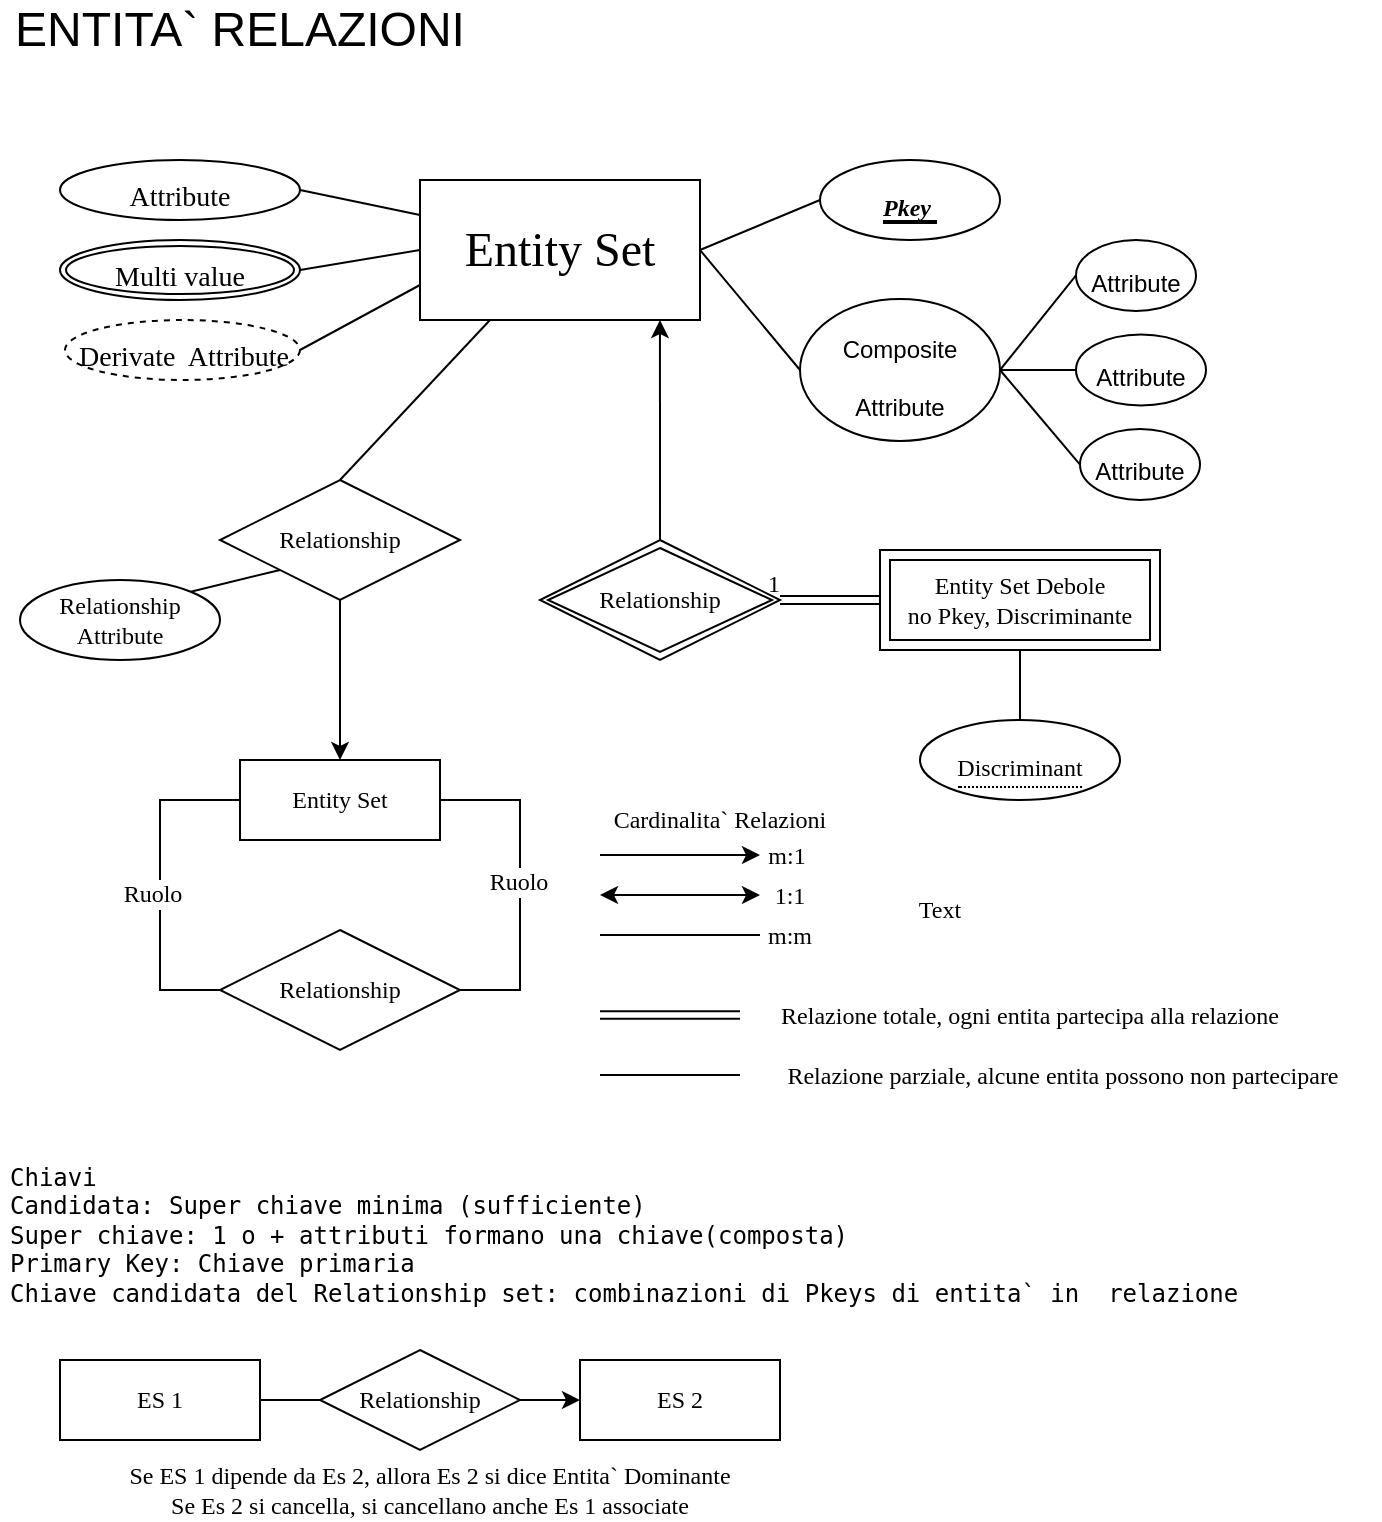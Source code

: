 <mxfile version="20.4.1" type="github">
  <diagram name="Page-1" id="e56a1550-8fbb-45ad-956c-1786394a9013">
    <mxGraphModel dx="1580" dy="962" grid="1" gridSize="10" guides="1" tooltips="1" connect="1" arrows="1" fold="1" page="1" pageScale="1" pageWidth="1100" pageHeight="850" background="none" math="0" shadow="0">
      <root>
        <mxCell id="0" />
        <mxCell id="1" parent="0" />
        <mxCell id="l3FVeVEMqfz4vubW2B3G-11" value="&lt;font face=&quot;Lucida Console&quot; style=&quot;font-size: 14px;&quot;&gt;Derivate&amp;nbsp; Attribute&lt;/font&gt;" style="ellipse;whiteSpace=wrap;html=1;align=center;dashed=1;fontSize=24;" vertex="1" parent="1">
          <mxGeometry x="42.5" y="160" width="117.5" height="30" as="geometry" />
        </mxCell>
        <mxCell id="l3FVeVEMqfz4vubW2B3G-2" value="&lt;font style=&quot;font-size: 24px;&quot;&gt;ENTITA` RELAZIONI&lt;/font&gt;" style="text;html=1;strokeColor=none;fillColor=none;align=center;verticalAlign=middle;whiteSpace=wrap;rounded=0;" vertex="1" parent="1">
          <mxGeometry x="10" width="240" height="30" as="geometry" />
        </mxCell>
        <mxCell id="l3FVeVEMqfz4vubW2B3G-5" value="&lt;font face=&quot;Verdana&quot;&gt;Entity Set&lt;/font&gt;" style="whiteSpace=wrap;html=1;align=center;fontSize=24;" vertex="1" parent="1">
          <mxGeometry x="220" y="90" width="140" height="70" as="geometry" />
        </mxCell>
        <mxCell id="l3FVeVEMqfz4vubW2B3G-12" value="&lt;font face=&quot;Lucida Console&quot; style=&quot;font-size: 14px;&quot;&gt;Multi value&lt;/font&gt;" style="ellipse;shape=doubleEllipse;margin=3;whiteSpace=wrap;html=1;align=center;fontSize=24;" vertex="1" parent="1">
          <mxGeometry x="40" y="120" width="120" height="30" as="geometry" />
        </mxCell>
        <mxCell id="l3FVeVEMqfz4vubW2B3G-13" value="&lt;font face=&quot;Lucida Console&quot; style=&quot;font-size: 14px;&quot;&gt;Attribute&lt;/font&gt;" style="ellipse;whiteSpace=wrap;html=1;align=center;fontSize=24;" vertex="1" parent="1">
          <mxGeometry x="40" y="80" width="120" height="30" as="geometry" />
        </mxCell>
        <mxCell id="l3FVeVEMqfz4vubW2B3G-36" value="" style="group" vertex="1" connectable="0" parent="1">
          <mxGeometry x="410" y="120" width="203" height="130" as="geometry" />
        </mxCell>
        <mxCell id="l3FVeVEMqfz4vubW2B3G-6" value="&lt;font style=&quot;font-size: 12px;&quot;&gt;Composite&lt;br&gt;Attribute&lt;/font&gt;" style="ellipse;whiteSpace=wrap;html=1;align=center;fontSize=24;movable=1;resizable=1;rotatable=1;deletable=1;editable=1;connectable=1;" vertex="1" parent="l3FVeVEMqfz4vubW2B3G-36">
          <mxGeometry y="29.545" width="100" height="70.909" as="geometry" />
        </mxCell>
        <mxCell id="l3FVeVEMqfz4vubW2B3G-14" value="&lt;font style=&quot;font-size: 12px;&quot;&gt;Attribute&lt;/font&gt;" style="ellipse;whiteSpace=wrap;html=1;align=center;fontSize=24;movable=1;resizable=1;rotatable=1;deletable=1;editable=1;connectable=1;" vertex="1" parent="l3FVeVEMqfz4vubW2B3G-36">
          <mxGeometry x="140" y="94.545" width="60" height="35.455" as="geometry" />
        </mxCell>
        <mxCell id="l3FVeVEMqfz4vubW2B3G-15" value="&lt;font style=&quot;font-size: 12px;&quot;&gt;Attribute&lt;/font&gt;" style="ellipse;whiteSpace=wrap;html=1;align=center;fontSize=24;movable=1;resizable=1;rotatable=1;deletable=1;editable=1;connectable=1;" vertex="1" parent="l3FVeVEMqfz4vubW2B3G-36">
          <mxGeometry x="138" y="47.273" width="65" height="35.455" as="geometry" />
        </mxCell>
        <mxCell id="l3FVeVEMqfz4vubW2B3G-16" value="&lt;font style=&quot;font-size: 12px;&quot;&gt;Attribute&lt;/font&gt;" style="ellipse;whiteSpace=wrap;html=1;align=center;fontSize=24;movable=1;resizable=1;rotatable=1;deletable=1;editable=1;connectable=1;" vertex="1" parent="l3FVeVEMqfz4vubW2B3G-36">
          <mxGeometry x="138" width="60" height="35.455" as="geometry" />
        </mxCell>
        <mxCell id="l3FVeVEMqfz4vubW2B3G-18" value="" style="endArrow=none;html=1;rounded=0;fontSize=24;entryX=0;entryY=0.5;entryDx=0;entryDy=0;movable=1;resizable=1;rotatable=1;deletable=1;editable=1;connectable=1;exitX=1;exitY=0.5;exitDx=0;exitDy=0;" edge="1" parent="l3FVeVEMqfz4vubW2B3G-36" source="l3FVeVEMqfz4vubW2B3G-6" target="l3FVeVEMqfz4vubW2B3G-16">
          <mxGeometry relative="1" as="geometry">
            <mxPoint x="120" y="65" as="sourcePoint" />
            <mxPoint x="220" y="260" as="targetPoint" />
          </mxGeometry>
        </mxCell>
        <mxCell id="l3FVeVEMqfz4vubW2B3G-19" value="" style="endArrow=none;html=1;rounded=0;fontSize=24;entryX=0;entryY=0.5;entryDx=0;entryDy=0;movable=1;resizable=1;rotatable=1;deletable=1;editable=1;connectable=1;exitX=1;exitY=0.5;exitDx=0;exitDy=0;" edge="1" parent="l3FVeVEMqfz4vubW2B3G-36" source="l3FVeVEMqfz4vubW2B3G-6" target="l3FVeVEMqfz4vubW2B3G-14">
          <mxGeometry relative="1" as="geometry">
            <mxPoint x="80" y="70.909" as="sourcePoint" />
            <mxPoint x="170" y="212.727" as="targetPoint" />
          </mxGeometry>
        </mxCell>
        <mxCell id="l3FVeVEMqfz4vubW2B3G-22" value="" style="endArrow=none;html=1;rounded=0;fontSize=24;entryX=0;entryY=0.5;entryDx=0;entryDy=0;movable=1;resizable=1;rotatable=1;deletable=1;editable=1;connectable=1;" edge="1" parent="l3FVeVEMqfz4vubW2B3G-36" source="l3FVeVEMqfz4vubW2B3G-6" target="l3FVeVEMqfz4vubW2B3G-15">
          <mxGeometry relative="1" as="geometry">
            <mxPoint x="120" y="70.909" as="sourcePoint" />
            <mxPoint x="220" y="260" as="targetPoint" />
            <Array as="points" />
          </mxGeometry>
        </mxCell>
        <mxCell id="l3FVeVEMqfz4vubW2B3G-40" value="" style="endArrow=none;html=1;rounded=0;fontFamily=Verdana;fontSize=12;exitX=1;exitY=0.5;exitDx=0;exitDy=0;entryX=0;entryY=0.25;entryDx=0;entryDy=0;" edge="1" parent="1" source="l3FVeVEMqfz4vubW2B3G-13" target="l3FVeVEMqfz4vubW2B3G-5">
          <mxGeometry relative="1" as="geometry">
            <mxPoint x="330" y="220" as="sourcePoint" />
            <mxPoint x="280" y="290" as="targetPoint" />
          </mxGeometry>
        </mxCell>
        <mxCell id="l3FVeVEMqfz4vubW2B3G-41" value="" style="endArrow=none;html=1;rounded=0;fontFamily=Verdana;fontSize=12;exitX=1;exitY=0.5;exitDx=0;exitDy=0;entryX=0;entryY=0.5;entryDx=0;entryDy=0;" edge="1" parent="1" source="l3FVeVEMqfz4vubW2B3G-12" target="l3FVeVEMqfz4vubW2B3G-5">
          <mxGeometry relative="1" as="geometry">
            <mxPoint x="330" y="220" as="sourcePoint" />
            <mxPoint x="490" y="220" as="targetPoint" />
          </mxGeometry>
        </mxCell>
        <mxCell id="l3FVeVEMqfz4vubW2B3G-42" value="" style="endArrow=none;html=1;rounded=0;fontFamily=Verdana;fontSize=12;exitX=1;exitY=0.5;exitDx=0;exitDy=0;entryX=0;entryY=0.75;entryDx=0;entryDy=0;" edge="1" parent="1" source="l3FVeVEMqfz4vubW2B3G-11" target="l3FVeVEMqfz4vubW2B3G-5">
          <mxGeometry relative="1" as="geometry">
            <mxPoint x="330" y="220" as="sourcePoint" />
            <mxPoint x="490" y="220" as="targetPoint" />
          </mxGeometry>
        </mxCell>
        <mxCell id="l3FVeVEMqfz4vubW2B3G-43" value="" style="endArrow=none;html=1;rounded=0;fontFamily=Verdana;fontSize=12;exitX=1;exitY=0.5;exitDx=0;exitDy=0;entryX=0;entryY=0.5;entryDx=0;entryDy=0;" edge="1" parent="1" source="l3FVeVEMqfz4vubW2B3G-5" target="l3FVeVEMqfz4vubW2B3G-6">
          <mxGeometry relative="1" as="geometry">
            <mxPoint x="330" y="220" as="sourcePoint" />
            <mxPoint x="490" y="220" as="targetPoint" />
          </mxGeometry>
        </mxCell>
        <mxCell id="l3FVeVEMqfz4vubW2B3G-44" value="" style="endArrow=none;html=1;rounded=0;fontFamily=Verdana;fontSize=12;exitX=1;exitY=0.5;exitDx=0;exitDy=0;entryX=0;entryY=0.5;entryDx=0;entryDy=0;" edge="1" parent="1" source="l3FVeVEMqfz4vubW2B3G-5" target="l3FVeVEMqfz4vubW2B3G-7">
          <mxGeometry relative="1" as="geometry">
            <mxPoint x="330" y="220" as="sourcePoint" />
            <mxPoint x="490" y="220" as="targetPoint" />
          </mxGeometry>
        </mxCell>
        <mxCell id="l3FVeVEMqfz4vubW2B3G-7" value="&lt;font face=&quot;Verdana&quot; style=&quot;font-size: 12px;&quot;&gt;&lt;b style=&quot;&quot;&gt;&lt;i style=&quot;&quot;&gt;Pkey&amp;nbsp;&lt;/i&gt;&lt;/b&gt;&lt;/font&gt;" style="ellipse;whiteSpace=wrap;html=1;align=center;fontStyle=4;fontSize=24;" vertex="1" parent="1">
          <mxGeometry x="420" y="80" width="90" height="40" as="geometry" />
        </mxCell>
        <mxCell id="l3FVeVEMqfz4vubW2B3G-73" value="" style="endArrow=none;html=1;rounded=0;fontFamily=Verdana;fontSize=12;exitX=0.25;exitY=1;exitDx=0;exitDy=0;entryX=0.5;entryY=0;entryDx=0;entryDy=0;" edge="1" parent="1" source="l3FVeVEMqfz4vubW2B3G-5" target="l3FVeVEMqfz4vubW2B3G-48">
          <mxGeometry relative="1" as="geometry">
            <mxPoint x="280" y="270" as="sourcePoint" />
            <mxPoint x="440" y="270" as="targetPoint" />
          </mxGeometry>
        </mxCell>
        <mxCell id="l3FVeVEMqfz4vubW2B3G-89" value="" style="group" vertex="1" connectable="0" parent="1">
          <mxGeometry x="330" y="450" width="370" height="102.5" as="geometry" />
        </mxCell>
        <mxCell id="l3FVeVEMqfz4vubW2B3G-78" value="" style="endArrow=classic;html=1;rounded=0;fontFamily=Verdana;fontSize=12;entryX=0;entryY=0.5;entryDx=0;entryDy=0;movable=1;resizable=1;rotatable=1;deletable=1;editable=1;connectable=1;" edge="1" parent="l3FVeVEMqfz4vubW2B3G-89" target="l3FVeVEMqfz4vubW2B3G-79">
          <mxGeometry width="50" height="50" relative="1" as="geometry">
            <mxPoint x="-20" y="-22.5" as="sourcePoint" />
            <mxPoint x="80" y="-12.5" as="targetPoint" />
          </mxGeometry>
        </mxCell>
        <mxCell id="l3FVeVEMqfz4vubW2B3G-79" value="m:1&amp;nbsp;" style="text;html=1;strokeColor=none;fillColor=none;align=center;verticalAlign=middle;whiteSpace=wrap;rounded=0;fontFamily=Verdana;fontSize=12;movable=1;resizable=1;rotatable=1;deletable=1;editable=1;connectable=1;" vertex="1" parent="l3FVeVEMqfz4vubW2B3G-89">
          <mxGeometry x="60" y="-30" width="30" height="15" as="geometry" />
        </mxCell>
        <mxCell id="l3FVeVEMqfz4vubW2B3G-80" value="" style="endArrow=classic;startArrow=classic;html=1;rounded=0;fontFamily=Verdana;fontSize=12;entryX=0;entryY=0.5;entryDx=0;entryDy=0;movable=1;resizable=1;rotatable=1;deletable=1;editable=1;connectable=1;" edge="1" parent="l3FVeVEMqfz4vubW2B3G-89" target="l3FVeVEMqfz4vubW2B3G-81">
          <mxGeometry width="50" height="50" relative="1" as="geometry">
            <mxPoint x="-20" y="-2.5" as="sourcePoint" />
            <mxPoint x="50" y="17.5" as="targetPoint" />
            <Array as="points" />
          </mxGeometry>
        </mxCell>
        <mxCell id="l3FVeVEMqfz4vubW2B3G-81" value="1:1" style="text;html=1;strokeColor=none;fillColor=none;align=center;verticalAlign=middle;whiteSpace=wrap;rounded=0;fontFamily=Verdana;fontSize=12;movable=1;resizable=1;rotatable=1;deletable=1;editable=1;connectable=1;" vertex="1" parent="l3FVeVEMqfz4vubW2B3G-89">
          <mxGeometry x="60" y="-12.5" width="30" height="20" as="geometry" />
        </mxCell>
        <mxCell id="l3FVeVEMqfz4vubW2B3G-82" value="" style="endArrow=none;html=1;rounded=0;fontFamily=Verdana;fontSize=12;entryX=0;entryY=0.5;entryDx=0;entryDy=0;movable=1;resizable=1;rotatable=1;deletable=1;editable=1;connectable=1;" edge="1" parent="l3FVeVEMqfz4vubW2B3G-89" target="l3FVeVEMqfz4vubW2B3G-83">
          <mxGeometry width="50" height="50" relative="1" as="geometry">
            <mxPoint x="-20" y="17.5" as="sourcePoint" />
            <mxPoint x="50" y="47.5" as="targetPoint" />
          </mxGeometry>
        </mxCell>
        <mxCell id="l3FVeVEMqfz4vubW2B3G-83" value="m:m" style="text;html=1;strokeColor=none;fillColor=none;align=center;verticalAlign=middle;whiteSpace=wrap;rounded=0;fontFamily=Verdana;fontSize=12;movable=1;resizable=1;rotatable=1;deletable=1;editable=1;connectable=1;" vertex="1" parent="l3FVeVEMqfz4vubW2B3G-89">
          <mxGeometry x="60" y="7.5" width="30" height="20" as="geometry" />
        </mxCell>
        <mxCell id="l3FVeVEMqfz4vubW2B3G-85" style="edgeStyle=orthogonalEdgeStyle;rounded=0;orthogonalLoop=1;jettySize=auto;html=1;exitX=0.5;exitY=1;exitDx=0;exitDy=0;fontFamily=Verdana;fontSize=12;movable=1;resizable=1;rotatable=1;deletable=1;editable=1;connectable=1;" edge="1" parent="l3FVeVEMqfz4vubW2B3G-89" source="l3FVeVEMqfz4vubW2B3G-81" target="l3FVeVEMqfz4vubW2B3G-81">
          <mxGeometry relative="1" as="geometry" />
        </mxCell>
        <mxCell id="l3FVeVEMqfz4vubW2B3G-88" value="Cardinalita` Relazioni" style="text;html=1;strokeColor=none;fillColor=none;align=center;verticalAlign=middle;whiteSpace=wrap;rounded=0;fontFamily=Verdana;fontSize=12;movable=1;resizable=1;rotatable=1;deletable=1;editable=1;connectable=1;" vertex="1" parent="l3FVeVEMqfz4vubW2B3G-89">
          <mxGeometry x="-20" y="-50" width="120" height="20" as="geometry" />
        </mxCell>
        <mxCell id="l3FVeVEMqfz4vubW2B3G-136" value="" style="shape=link;html=1;rounded=0;fontFamily=Verdana;fontSize=12;fontColor=default;width=3.684;movable=1;resizable=1;rotatable=1;deletable=1;editable=1;connectable=1;" edge="1" parent="l3FVeVEMqfz4vubW2B3G-89" target="l3FVeVEMqfz4vubW2B3G-139">
          <mxGeometry width="100" relative="1" as="geometry">
            <mxPoint x="-20" y="57.5" as="sourcePoint" />
            <mxPoint x="80" y="57.5" as="targetPoint" />
          </mxGeometry>
        </mxCell>
        <mxCell id="l3FVeVEMqfz4vubW2B3G-138" value="" style="endArrow=none;html=1;rounded=0;fontFamily=Verdana;fontSize=12;fontColor=default;movable=1;resizable=1;rotatable=1;deletable=1;editable=1;connectable=1;" edge="1" parent="l3FVeVEMqfz4vubW2B3G-89" target="l3FVeVEMqfz4vubW2B3G-140">
          <mxGeometry width="50" height="50" relative="1" as="geometry">
            <mxPoint x="-20" y="87.5" as="sourcePoint" />
            <mxPoint x="80" y="87.5" as="targetPoint" />
          </mxGeometry>
        </mxCell>
        <mxCell id="l3FVeVEMqfz4vubW2B3G-139" value="Relazione totale, ogni entita partecipa alla relazione" style="text;html=1;strokeColor=none;fillColor=none;align=center;verticalAlign=middle;whiteSpace=wrap;rounded=0;fontFamily=Verdana;fontSize=12;fontColor=default;movable=1;resizable=1;rotatable=1;deletable=1;editable=1;connectable=1;" vertex="1" parent="l3FVeVEMqfz4vubW2B3G-89">
          <mxGeometry x="50" y="42.5" width="290" height="30" as="geometry" />
        </mxCell>
        <mxCell id="l3FVeVEMqfz4vubW2B3G-140" value="&amp;nbsp;Relazione parziale, alcune entita possono non partecipare" style="text;html=1;strokeColor=none;fillColor=none;align=center;verticalAlign=middle;whiteSpace=wrap;rounded=0;fontFamily=Verdana;fontSize=12;fontColor=default;movable=1;resizable=1;rotatable=1;deletable=1;editable=1;connectable=1;" vertex="1" parent="l3FVeVEMqfz4vubW2B3G-89">
          <mxGeometry x="50" y="72.5" width="320" height="30" as="geometry" />
        </mxCell>
        <mxCell id="l3FVeVEMqfz4vubW2B3G-108" value="" style="endArrow=classic;html=1;rounded=0;fontFamily=Verdana;fontSize=12;entryX=0.857;entryY=1;entryDx=0;entryDy=0;exitX=0.5;exitY=0;exitDx=0;exitDy=0;entryPerimeter=0;" edge="1" parent="1" source="l3FVeVEMqfz4vubW2B3G-50" target="l3FVeVEMqfz4vubW2B3G-5">
          <mxGeometry width="50" height="50" relative="1" as="geometry">
            <mxPoint x="230" y="420" as="sourcePoint" />
            <mxPoint x="280" y="370" as="targetPoint" />
          </mxGeometry>
        </mxCell>
        <mxCell id="l3FVeVEMqfz4vubW2B3G-111" value="" style="endArrow=classic;html=1;rounded=0;fontFamily=Verdana;fontSize=12;exitX=0.5;exitY=1;exitDx=0;exitDy=0;entryX=0.5;entryY=0;entryDx=0;entryDy=0;" edge="1" parent="1" source="l3FVeVEMqfz4vubW2B3G-48" target="l3FVeVEMqfz4vubW2B3G-110">
          <mxGeometry width="50" height="50" relative="1" as="geometry">
            <mxPoint x="230" y="410" as="sourcePoint" />
            <mxPoint x="280" y="370" as="targetPoint" />
          </mxGeometry>
        </mxCell>
        <mxCell id="l3FVeVEMqfz4vubW2B3G-122" value="&lt;pre&gt;&lt;span style=&quot;background-color: initial;&quot;&gt;Chiavi&lt;br&gt;&lt;/span&gt;&lt;span style=&quot;background-color: initial; font-size: 12px; font-weight: normal;&quot;&gt;Candidata: Super chiave minima (sufficiente)&lt;/span&gt;&lt;span style=&quot;background-color: initial; font-size: 12px; font-weight: normal;&quot;&gt;&lt;br&gt;&lt;/span&gt;&lt;span style=&quot;background-color: initial; font-size: 12px; font-weight: normal;&quot;&gt;Super chiave: 1 o + attributi formano una chiave(composta)&lt;br&gt;&lt;/span&gt;&lt;span style=&quot;background-color: initial; font-size: 12px; font-weight: normal;&quot;&gt;Primary Key: Chiave primaria&lt;br&gt;&lt;/span&gt;&lt;span style=&quot;background-color: initial; font-size: 12px; font-weight: normal;&quot;&gt;Chiave candidata del Relationship set: combinazioni di Pkeys di entita` in&amp;nbsp; relazione&lt;/span&gt;&lt;/pre&gt;&lt;p&gt;&lt;/p&gt;&lt;div&gt;&lt;br&gt;&lt;/div&gt;" style="text;html=1;strokeColor=none;fillColor=none;spacing=5;spacingTop=-20;whiteSpace=wrap;overflow=hidden;rounded=0;fontFamily=Verdana;fontSize=12;fontColor=default;" vertex="1" parent="1">
          <mxGeometry x="10" y="580" width="640" height="80" as="geometry" />
        </mxCell>
        <mxCell id="l3FVeVEMqfz4vubW2B3G-142" value="" style="group" vertex="1" connectable="0" parent="1">
          <mxGeometry x="20" y="240" width="220" height="90" as="geometry" />
        </mxCell>
        <mxCell id="l3FVeVEMqfz4vubW2B3G-48" value="Relationship" style="shape=rhombus;perimeter=rhombusPerimeter;whiteSpace=wrap;html=1;align=center;fontFamily=Verdana;fontSize=12;" vertex="1" parent="l3FVeVEMqfz4vubW2B3G-142">
          <mxGeometry x="100" width="120" height="60" as="geometry" />
        </mxCell>
        <mxCell id="l3FVeVEMqfz4vubW2B3G-120" value="Relationship&lt;br&gt;Attribute" style="ellipse;whiteSpace=wrap;html=1;align=center;strokeColor=default;fontFamily=Verdana;fontSize=12;fontColor=default;fillColor=default;" vertex="1" parent="l3FVeVEMqfz4vubW2B3G-142">
          <mxGeometry y="50" width="100" height="40" as="geometry" />
        </mxCell>
        <mxCell id="l3FVeVEMqfz4vubW2B3G-121" value="" style="endArrow=none;html=1;rounded=0;fontFamily=Verdana;fontSize=12;fontColor=default;exitX=0;exitY=1;exitDx=0;exitDy=0;entryX=1;entryY=0;entryDx=0;entryDy=0;" edge="1" parent="l3FVeVEMqfz4vubW2B3G-142" source="l3FVeVEMqfz4vubW2B3G-48" target="l3FVeVEMqfz4vubW2B3G-120">
          <mxGeometry relative="1" as="geometry">
            <mxPoint x="140" y="120" as="sourcePoint" />
            <mxPoint x="300" y="120" as="targetPoint" />
          </mxGeometry>
        </mxCell>
        <mxCell id="l3FVeVEMqfz4vubW2B3G-143" value="" style="group" vertex="1" connectable="0" parent="1">
          <mxGeometry x="90" y="380" width="180" height="145" as="geometry" />
        </mxCell>
        <mxCell id="l3FVeVEMqfz4vubW2B3G-110" value="Entity Set" style="whiteSpace=wrap;html=1;align=center;fontFamily=Verdana;fontSize=12;" vertex="1" parent="l3FVeVEMqfz4vubW2B3G-143">
          <mxGeometry x="40" width="100" height="40" as="geometry" />
        </mxCell>
        <mxCell id="l3FVeVEMqfz4vubW2B3G-113" style="edgeStyle=orthogonalEdgeStyle;rounded=0;orthogonalLoop=1;jettySize=auto;html=1;exitX=0.5;exitY=1;exitDx=0;exitDy=0;fontFamily=Verdana;fontSize=12;" edge="1" parent="l3FVeVEMqfz4vubW2B3G-143" source="l3FVeVEMqfz4vubW2B3G-110" target="l3FVeVEMqfz4vubW2B3G-110">
          <mxGeometry relative="1" as="geometry">
            <Array as="points">
              <mxPoint x="60" y="40" />
            </Array>
          </mxGeometry>
        </mxCell>
        <mxCell id="l3FVeVEMqfz4vubW2B3G-114" value="Relationship" style="shape=rhombus;perimeter=rhombusPerimeter;whiteSpace=wrap;html=1;align=center;strokeColor=default;fontFamily=Verdana;fontSize=12;fontColor=default;fillColor=default;" vertex="1" parent="l3FVeVEMqfz4vubW2B3G-143">
          <mxGeometry x="30" y="85" width="120" height="60" as="geometry" />
        </mxCell>
        <mxCell id="l3FVeVEMqfz4vubW2B3G-116" value="" style="endArrow=none;html=1;rounded=0;fontFamily=Verdana;fontSize=12;fontColor=default;entryX=0;entryY=0.5;entryDx=0;entryDy=0;exitX=0;exitY=0.5;exitDx=0;exitDy=0;" edge="1" parent="l3FVeVEMqfz4vubW2B3G-143" source="l3FVeVEMqfz4vubW2B3G-110" target="l3FVeVEMqfz4vubW2B3G-114">
          <mxGeometry relative="1" as="geometry">
            <mxPoint x="70" y="-5" as="sourcePoint" />
            <mxPoint x="230" y="-5" as="targetPoint" />
            <Array as="points">
              <mxPoint y="20" />
              <mxPoint y="115" />
            </Array>
          </mxGeometry>
        </mxCell>
        <mxCell id="l3FVeVEMqfz4vubW2B3G-119" value="Ruolo" style="edgeLabel;html=1;align=center;verticalAlign=middle;resizable=0;points=[];fontSize=12;fontFamily=Verdana;fontColor=default;" vertex="1" connectable="0" parent="l3FVeVEMqfz4vubW2B3G-116">
          <mxGeometry x="0.051" y="-4" relative="1" as="geometry">
            <mxPoint as="offset" />
          </mxGeometry>
        </mxCell>
        <mxCell id="l3FVeVEMqfz4vubW2B3G-117" value="" style="endArrow=none;html=1;rounded=0;fontFamily=Verdana;fontSize=12;fontColor=default;exitX=1;exitY=0.5;exitDx=0;exitDy=0;entryX=1;entryY=0.5;entryDx=0;entryDy=0;" edge="1" parent="l3FVeVEMqfz4vubW2B3G-143" source="l3FVeVEMqfz4vubW2B3G-110" target="l3FVeVEMqfz4vubW2B3G-114">
          <mxGeometry relative="1" as="geometry">
            <mxPoint x="70" y="-5" as="sourcePoint" />
            <mxPoint x="230" y="-5" as="targetPoint" />
            <Array as="points">
              <mxPoint x="180" y="20" />
              <mxPoint x="180" y="115" />
            </Array>
          </mxGeometry>
        </mxCell>
        <mxCell id="l3FVeVEMqfz4vubW2B3G-118" value="Ruolo" style="edgeLabel;html=1;align=center;verticalAlign=middle;resizable=0;points=[];fontSize=12;fontFamily=Verdana;fontColor=default;" vertex="1" connectable="0" parent="l3FVeVEMqfz4vubW2B3G-117">
          <mxGeometry x="-0.026" y="-1" relative="1" as="geometry">
            <mxPoint as="offset" />
          </mxGeometry>
        </mxCell>
        <mxCell id="l3FVeVEMqfz4vubW2B3G-144" value="" style="group" vertex="1" connectable="0" parent="1">
          <mxGeometry x="280" y="270" width="310" height="130" as="geometry" />
        </mxCell>
        <mxCell id="l3FVeVEMqfz4vubW2B3G-50" value="Relationship" style="shape=rhombus;double=1;perimeter=rhombusPerimeter;whiteSpace=wrap;html=1;align=center;fontFamily=Verdana;fontSize=12;" vertex="1" parent="l3FVeVEMqfz4vubW2B3G-144">
          <mxGeometry width="120" height="60" as="geometry" />
        </mxCell>
        <mxCell id="l3FVeVEMqfz4vubW2B3G-54" value="Entity Set Debole&lt;br&gt;no Pkey, Discriminante" style="shape=ext;margin=3;double=1;whiteSpace=wrap;html=1;align=center;fontFamily=Verdana;fontSize=12;" vertex="1" parent="l3FVeVEMqfz4vubW2B3G-144">
          <mxGeometry x="170" y="5" width="140" height="50" as="geometry" />
        </mxCell>
        <mxCell id="l3FVeVEMqfz4vubW2B3G-8" value="&lt;span style=&quot;border-bottom: 1px dotted&quot;&gt;&lt;font face=&quot;Verdana&quot; style=&quot;font-size: 12px;&quot;&gt;Discriminant&lt;/font&gt;&lt;/span&gt;" style="ellipse;whiteSpace=wrap;html=1;align=center;fontSize=24;" vertex="1" parent="l3FVeVEMqfz4vubW2B3G-144">
          <mxGeometry x="190" y="90" width="100" height="40" as="geometry" />
        </mxCell>
        <mxCell id="l3FVeVEMqfz4vubW2B3G-45" value="" style="endArrow=none;html=1;rounded=0;fontFamily=Verdana;fontSize=12;exitX=0.5;exitY=1;exitDx=0;exitDy=0;entryX=0.5;entryY=0;entryDx=0;entryDy=0;" edge="1" parent="l3FVeVEMqfz4vubW2B3G-144" source="l3FVeVEMqfz4vubW2B3G-54" target="l3FVeVEMqfz4vubW2B3G-8">
          <mxGeometry relative="1" as="geometry">
            <mxPoint x="60" y="-170" as="sourcePoint" />
            <mxPoint x="220" y="130" as="targetPoint" />
          </mxGeometry>
        </mxCell>
        <mxCell id="l3FVeVEMqfz4vubW2B3G-94" value="" style="shape=link;html=1;rounded=0;fontFamily=Verdana;fontSize=12;entryX=1;entryY=0.5;entryDx=0;entryDy=0;exitX=0;exitY=0.5;exitDx=0;exitDy=0;" edge="1" parent="l3FVeVEMqfz4vubW2B3G-144" source="l3FVeVEMqfz4vubW2B3G-54" target="l3FVeVEMqfz4vubW2B3G-50">
          <mxGeometry relative="1" as="geometry">
            <mxPoint x="-110" y="90" as="sourcePoint" />
            <mxPoint x="50" y="90" as="targetPoint" />
          </mxGeometry>
        </mxCell>
        <mxCell id="l3FVeVEMqfz4vubW2B3G-95" value="1" style="resizable=0;html=1;align=right;verticalAlign=bottom;fontFamily=Verdana;fontSize=12;" connectable="0" vertex="1" parent="l3FVeVEMqfz4vubW2B3G-94">
          <mxGeometry x="1" relative="1" as="geometry" />
        </mxCell>
        <mxCell id="l3FVeVEMqfz4vubW2B3G-145" value="ES 1" style="whiteSpace=wrap;html=1;align=center;strokeColor=default;fontFamily=Verdana;fontSize=12;fontColor=default;fillColor=default;" vertex="1" parent="1">
          <mxGeometry x="40" y="680" width="100" height="40" as="geometry" />
        </mxCell>
        <mxCell id="l3FVeVEMqfz4vubW2B3G-146" value="Relationship" style="shape=rhombus;perimeter=rhombusPerimeter;whiteSpace=wrap;html=1;align=center;strokeColor=default;fontFamily=Verdana;fontSize=12;fontColor=default;fillColor=default;" vertex="1" parent="1">
          <mxGeometry x="170" y="675" width="100" height="50" as="geometry" />
        </mxCell>
        <mxCell id="l3FVeVEMqfz4vubW2B3G-147" value="ES 2" style="whiteSpace=wrap;html=1;align=center;strokeColor=default;fontFamily=Verdana;fontSize=12;fontColor=default;fillColor=default;" vertex="1" parent="1">
          <mxGeometry x="300" y="680" width="100" height="40" as="geometry" />
        </mxCell>
        <mxCell id="l3FVeVEMqfz4vubW2B3G-149" value="" style="endArrow=classic;html=1;rounded=0;fontFamily=Verdana;fontSize=12;fontColor=default;exitX=1;exitY=0.5;exitDx=0;exitDy=0;entryX=0;entryY=0.5;entryDx=0;entryDy=0;" edge="1" parent="1" source="l3FVeVEMqfz4vubW2B3G-146" target="l3FVeVEMqfz4vubW2B3G-147">
          <mxGeometry width="50" height="50" relative="1" as="geometry">
            <mxPoint x="310" y="790" as="sourcePoint" />
            <mxPoint x="350" y="760" as="targetPoint" />
          </mxGeometry>
        </mxCell>
        <mxCell id="l3FVeVEMqfz4vubW2B3G-151" value="" style="endArrow=none;html=1;rounded=0;fontFamily=Verdana;fontSize=12;fontColor=default;entryX=0;entryY=0.5;entryDx=0;entryDy=0;exitX=1;exitY=0.5;exitDx=0;exitDy=0;" edge="1" parent="1" source="l3FVeVEMqfz4vubW2B3G-145" target="l3FVeVEMqfz4vubW2B3G-146">
          <mxGeometry width="50" height="50" relative="1" as="geometry">
            <mxPoint x="160" y="810" as="sourcePoint" />
            <mxPoint x="210" y="760" as="targetPoint" />
          </mxGeometry>
        </mxCell>
        <mxCell id="l3FVeVEMqfz4vubW2B3G-154" value="Text" style="text;html=1;strokeColor=none;fillColor=none;align=center;verticalAlign=middle;whiteSpace=wrap;rounded=0;fontFamily=Verdana;fontSize=12;fontColor=default;" vertex="1" parent="1">
          <mxGeometry x="450" y="440" width="60" height="30" as="geometry" />
        </mxCell>
        <mxCell id="l3FVeVEMqfz4vubW2B3G-155" value="Se ES 1 dipende da Es 2, allora Es 2 si dice Entita` Dominante&lt;br&gt;Se Es 2 si cancella, si cancellano anche Es 1 associate" style="text;html=1;strokeColor=none;fillColor=none;align=center;verticalAlign=middle;whiteSpace=wrap;rounded=0;fontFamily=Verdana;fontSize=12;fontColor=default;" vertex="1" parent="1">
          <mxGeometry x="40" y="730" width="370" height="30" as="geometry" />
        </mxCell>
      </root>
    </mxGraphModel>
  </diagram>
</mxfile>
